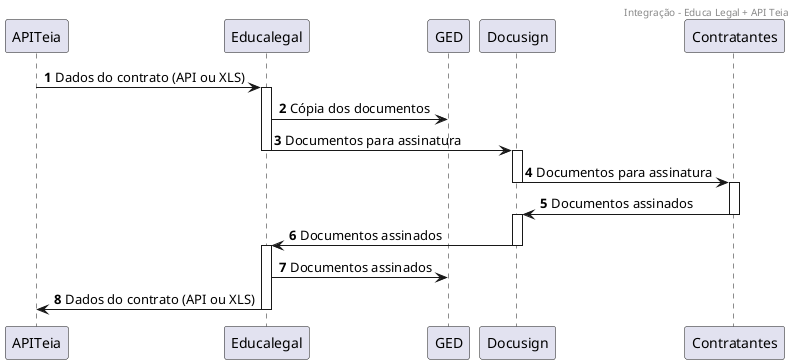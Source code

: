 @startuml
header Integração - Educa Legal + API Teia
autonumber
APITeia -> Educalegal: Dados do contrato (API ou XLS)
activate Educalegal
Educalegal -> GED: Cópia dos documentos
Educalegal -> Docusign: Documentos para assinatura
deactivate Educalegal
activate Docusign
Docusign -> Contratantes: Documentos para assinatura
deactivate Docusign
activate Contratantes
Contratantes -> Docusign: Documentos assinados
deactivate Contratantes
activate Docusign
Docusign -> Educalegal: Documentos assinados
deactivate Docusign
activate Educalegal
Educalegal -> GED: Documentos assinados
Educalegal -> APITeia: Dados do contrato (API ou XLS)
deactivate Educalegal
@enduml